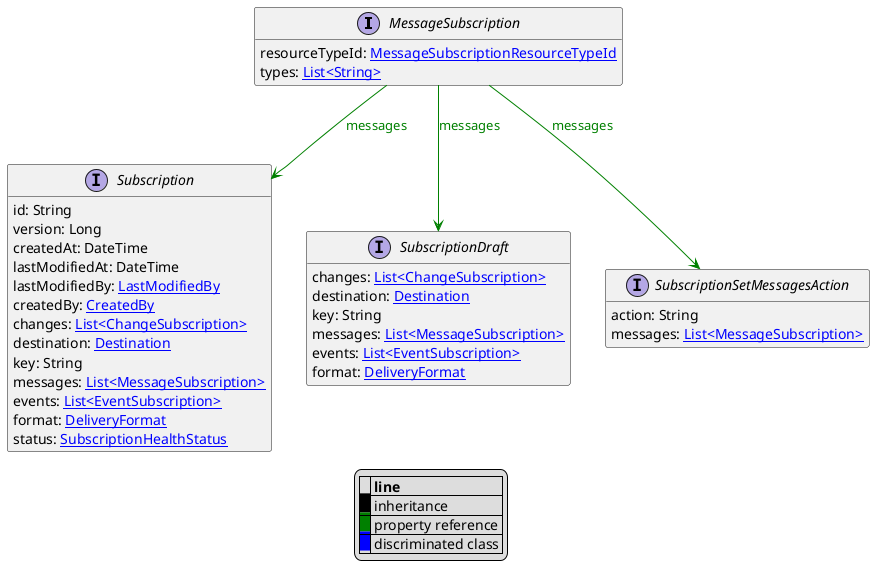 @startuml

hide empty fields
hide empty methods
legend
|= |= line |
|<back:black>   </back>| inheritance |
|<back:green>   </back>| property reference |
|<back:blue>   </back>| discriminated class |
endlegend
interface MessageSubscription [[MessageSubscription.svg]]  {
    resourceTypeId: [[MessageSubscriptionResourceTypeId.svg MessageSubscriptionResourceTypeId]]
    types: [[String.svg List<String>]]
}



interface Subscription [[Subscription.svg]]  {
    id: String
    version: Long
    createdAt: DateTime
    lastModifiedAt: DateTime
    lastModifiedBy: [[LastModifiedBy.svg LastModifiedBy]]
    createdBy: [[CreatedBy.svg CreatedBy]]
    changes: [[ChangeSubscription.svg List<ChangeSubscription>]]
    destination: [[Destination.svg Destination]]
    key: String
    messages: [[MessageSubscription.svg List<MessageSubscription>]]
    events: [[EventSubscription.svg List<EventSubscription>]]
    format: [[DeliveryFormat.svg DeliveryFormat]]
    status: [[SubscriptionHealthStatus.svg SubscriptionHealthStatus]]
}
interface SubscriptionDraft [[SubscriptionDraft.svg]]  {
    changes: [[ChangeSubscription.svg List<ChangeSubscription>]]
    destination: [[Destination.svg Destination]]
    key: String
    messages: [[MessageSubscription.svg List<MessageSubscription>]]
    events: [[EventSubscription.svg List<EventSubscription>]]
    format: [[DeliveryFormat.svg DeliveryFormat]]
}
interface SubscriptionSetMessagesAction [[SubscriptionSetMessagesAction.svg]]  {
    action: String
    messages: [[MessageSubscription.svg List<MessageSubscription>]]
}

MessageSubscription --> Subscription #green;text:green : "messages"
MessageSubscription --> SubscriptionDraft #green;text:green : "messages"
MessageSubscription --> SubscriptionSetMessagesAction #green;text:green : "messages"
@enduml

